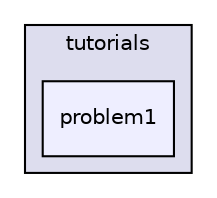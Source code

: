 digraph "C:/Users/Ayo/Desktop/jenes 2.0/src/jenes/tutorials/problem1" {
  compound=true
  node [ fontsize="10", fontname="Helvetica"];
  edge [ labelfontsize="10", labelfontname="Helvetica"];
  subgraph clusterdir_98c53756bcb1ac0f94696f1827dc85d3 {
    graph [ bgcolor="#ddddee", pencolor="black", label="tutorials" fontname="Helvetica", fontsize="10", URL="dir_98c53756bcb1ac0f94696f1827dc85d3.html"]
  dir_8a043efa3400f2d4e114175b3c807b28 [shape=box, label="problem1", style="filled", fillcolor="#eeeeff", pencolor="black", URL="dir_8a043efa3400f2d4e114175b3c807b28.html"];
  }
}
